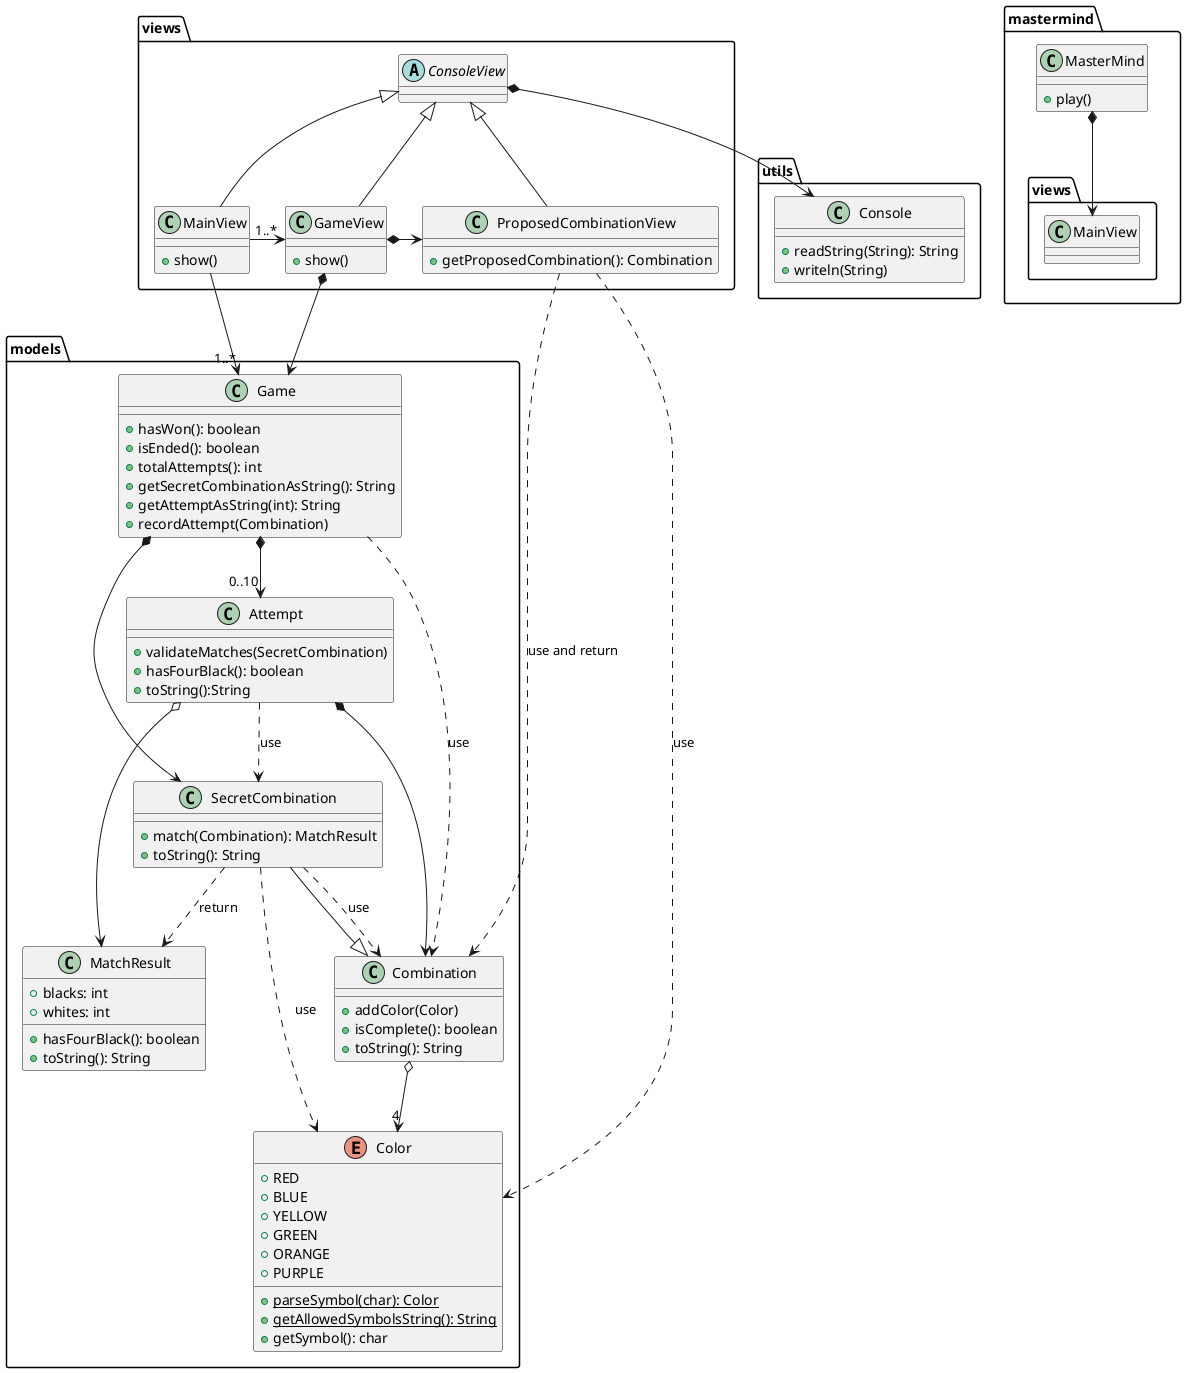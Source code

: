 @startuml
namespace mastermind {
    class MasterMind {
        +play()
    }
    MasterMind *--> views.MainView
}

namespace models {
    class Game {
        +hasWon(): boolean
        +isEnded(): boolean
        +totalAttempts(): int
        +getSecretCombinationAsString(): String
        +getAttemptAsString(int): String
        +recordAttempt(Combination)
    }
    Game *--> SecretCombination
    Game *--> "0..10" Attempt
    Game ..> Combination : use

    class Combination {
        +addColor(Color)
        +isComplete(): boolean
        +toString(): String
    }
    Combination o--> "4" Color

    class SecretCombination extends Combination {
        +match(Combination): MatchResult
        +toString(): String
    }
    SecretCombination ..> Combination : use
    SecretCombination ..> MatchResult : return
    SecretCombination ..> Color : use

    enum Color {
        +RED
        +BLUE
        +YELLOW
        +GREEN
        +ORANGE
        +PURPLE

        +{static}parseSymbol(char): Color
        +{static}getAllowedSymbolsString(): String
        +getSymbol(): char
    }

    class Attempt {
        +validateMatches(SecretCombination)
        +hasFourBlack(): boolean
        +toString():String
    }
    Attempt *--> Combination
    Attempt o--> MatchResult
    Attempt ..> SecretCombination : use

    class MatchResult {
        +blacks: int
        +whites: int
        +hasFourBlack(): boolean
        +toString(): String
    }
}

namespace utils {
    class Console {
        +readString(String): String
        +writeln(String)
    }
}

namespace views {
    abstract class ConsoleView {
    }
    ConsoleView *--> utils.Console

    class MainView extends ConsoleView {
        +show()
    }
    MainView -right-> "1..*" GameView
    MainView -down-> "1..*" models.Game

    class GameView extends ConsoleView {
        +show()
    }
    GameView *-right-> ProposedCombinationView
    GameView *--> models.Game

    class ProposedCombinationView extends ConsoleView {
        +getProposedCombination(): Combination
    }
    ProposedCombinationView ..> models.Combination : use and return
    ProposedCombinationView ..> models.Color : use
}
@enduml